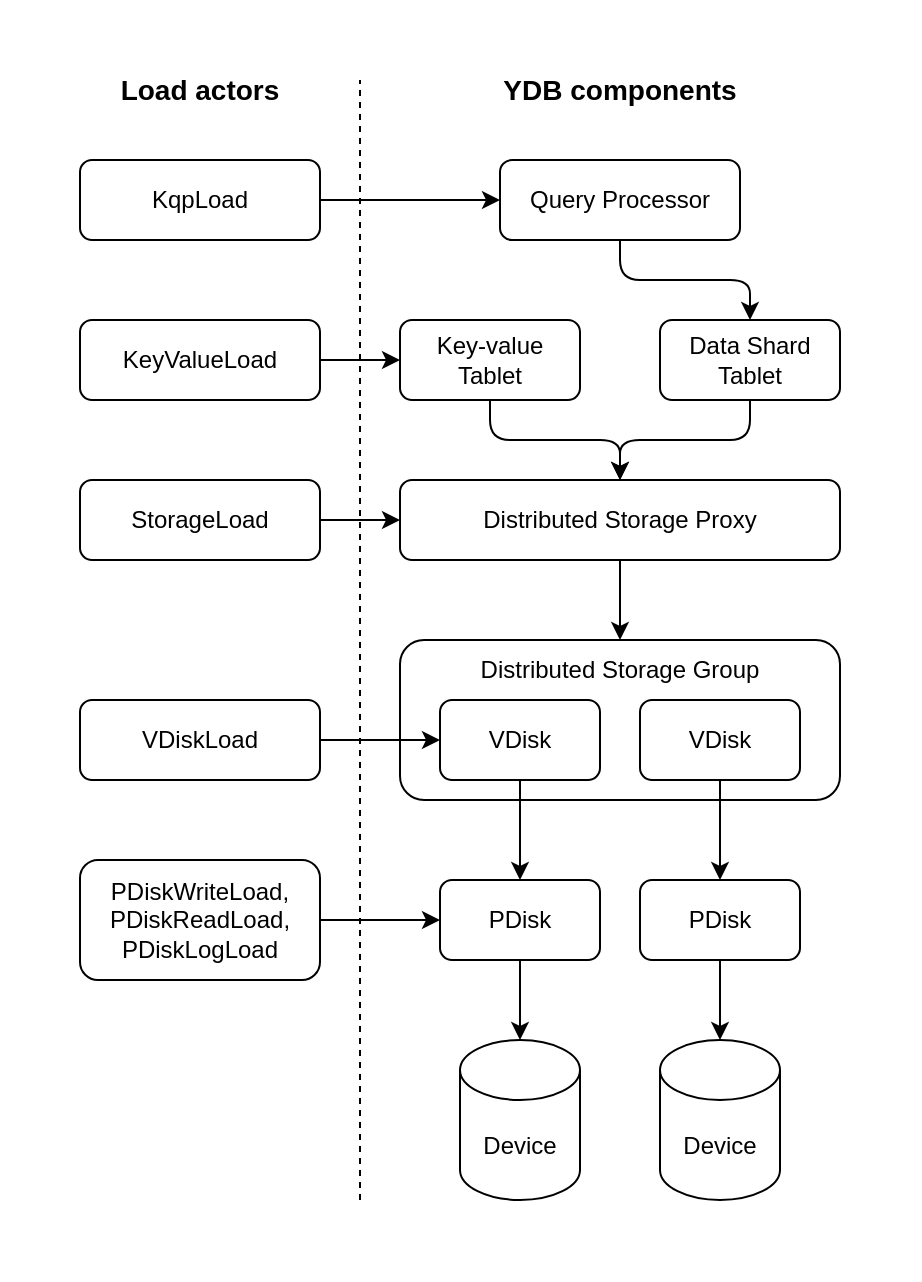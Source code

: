 <mxfile version="20.7.4" type="device"><diagram id="ubN0F7Ct8m74YTRy8KRH" name="Page-1"><mxGraphModel dx="954" dy="674" grid="1" gridSize="10" guides="1" tooltips="1" connect="1" arrows="1" fold="1" page="1" pageScale="1" pageWidth="850" pageHeight="1100" math="0" shadow="0"><root><mxCell id="0"/><mxCell id="1" parent="0"/><mxCell id="sLBFCwyXQPYE_2yDFfsX-25" value="" style="rounded=0;whiteSpace=wrap;html=1;fontSize=14;fillColor=none;strokeColor=none;" vertex="1" parent="1"><mxGeometry x="120" width="460" height="640" as="geometry"/></mxCell><mxCell id="sLBFCwyXQPYE_2yDFfsX-2" value="" style="rounded=1;whiteSpace=wrap;html=1;fillColor=none;" vertex="1" parent="1"><mxGeometry x="320" y="320" width="220" height="80" as="geometry"/></mxCell><mxCell id="faUPMzYkLJbIQ6xF3DrV-1" value="PDisk" style="rounded=1;whiteSpace=wrap;html=1;" parent="1" vertex="1"><mxGeometry x="340" y="440" width="80" height="40" as="geometry"/></mxCell><mxCell id="faUPMzYkLJbIQ6xF3DrV-3" value="VDisk" style="rounded=1;whiteSpace=wrap;html=1;" parent="1" vertex="1"><mxGeometry x="340" y="350" width="80" height="40" as="geometry"/></mxCell><mxCell id="faUPMzYkLJbIQ6xF3DrV-5" value="Device" style="shape=cylinder3;whiteSpace=wrap;html=1;boundedLbl=1;backgroundOutline=1;size=15;" parent="1" vertex="1"><mxGeometry x="350" y="520" width="60" height="80" as="geometry"/></mxCell><mxCell id="faUPMzYkLJbIQ6xF3DrV-9" value="" style="endArrow=classic;html=1;rounded=1;exitX=0.5;exitY=1;exitDx=0;exitDy=0;edgeStyle=orthogonalEdgeStyle;entryX=0.5;entryY=0;entryDx=0;entryDy=0;" parent="1" source="faUPMzYkLJbIQ6xF3DrV-3" edge="1" target="faUPMzYkLJbIQ6xF3DrV-1"><mxGeometry width="50" height="50" relative="1" as="geometry"><mxPoint x="610" y="390" as="sourcePoint"/><mxPoint x="395" y="440" as="targetPoint"/></mxGeometry></mxCell><mxCell id="faUPMzYkLJbIQ6xF3DrV-11" value="" style="endArrow=classic;html=1;rounded=1;exitX=0.5;exitY=1;exitDx=0;exitDy=0;entryX=0.5;entryY=0;entryDx=0;entryDy=0;entryPerimeter=0;edgeStyle=orthogonalEdgeStyle;" parent="1" source="faUPMzYkLJbIQ6xF3DrV-1" target="faUPMzYkLJbIQ6xF3DrV-5" edge="1"><mxGeometry width="50" height="50" relative="1" as="geometry"><mxPoint x="405" y="430" as="sourcePoint"/><mxPoint x="405" y="450" as="targetPoint"/></mxGeometry></mxCell><mxCell id="faUPMzYkLJbIQ6xF3DrV-18" value="" style="edgeStyle=orthogonalEdgeStyle;rounded=1;orthogonalLoop=1;jettySize=auto;html=1;exitX=0.5;exitY=1;exitDx=0;exitDy=0;" parent="1" source="faUPMzYkLJbIQ6xF3DrV-13" target="faUPMzYkLJbIQ6xF3DrV-14" edge="1"><mxGeometry relative="1" as="geometry"/></mxCell><mxCell id="faUPMzYkLJbIQ6xF3DrV-13" value="Key-value&lt;br&gt;Tablet" style="rounded=1;whiteSpace=wrap;html=1;" parent="1" vertex="1"><mxGeometry x="320" y="160" width="90" height="40" as="geometry"/></mxCell><mxCell id="faUPMzYkLJbIQ6xF3DrV-20" value="" style="edgeStyle=orthogonalEdgeStyle;rounded=1;orthogonalLoop=1;jettySize=auto;html=1;entryX=0.5;entryY=0;entryDx=0;entryDy=0;" parent="1" source="faUPMzYkLJbIQ6xF3DrV-14" target="sLBFCwyXQPYE_2yDFfsX-2" edge="1"><mxGeometry relative="1" as="geometry"/></mxCell><mxCell id="faUPMzYkLJbIQ6xF3DrV-14" value="Distributed Storage Proxy" style="rounded=1;whiteSpace=wrap;html=1;" parent="1" vertex="1"><mxGeometry x="320" y="240" width="220" height="40" as="geometry"/></mxCell><mxCell id="faUPMzYkLJbIQ6xF3DrV-19" value="" style="edgeStyle=orthogonalEdgeStyle;rounded=1;orthogonalLoop=1;jettySize=auto;html=1;" parent="1" source="faUPMzYkLJbIQ6xF3DrV-15" target="faUPMzYkLJbIQ6xF3DrV-14" edge="1"><mxGeometry relative="1" as="geometry"/></mxCell><mxCell id="faUPMzYkLJbIQ6xF3DrV-15" value="Data Shard&lt;br&gt;Tablet" style="rounded=1;whiteSpace=wrap;html=1;" parent="1" vertex="1"><mxGeometry x="450" y="160" width="90" height="40" as="geometry"/></mxCell><mxCell id="faUPMzYkLJbIQ6xF3DrV-17" value="" style="edgeStyle=orthogonalEdgeStyle;rounded=1;orthogonalLoop=1;jettySize=auto;html=1;" parent="1" source="faUPMzYkLJbIQ6xF3DrV-16" target="faUPMzYkLJbIQ6xF3DrV-15" edge="1"><mxGeometry relative="1" as="geometry"/></mxCell><mxCell id="faUPMzYkLJbIQ6xF3DrV-16" value="Query Processor" style="rounded=1;whiteSpace=wrap;html=1;" parent="1" vertex="1"><mxGeometry x="370" y="80" width="120" height="40" as="geometry"/></mxCell><mxCell id="sLBFCwyXQPYE_2yDFfsX-3" value="VDisk" style="rounded=1;whiteSpace=wrap;html=1;" vertex="1" parent="1"><mxGeometry x="440" y="350" width="80" height="40" as="geometry"/></mxCell><mxCell id="sLBFCwyXQPYE_2yDFfsX-5" value="" style="endArrow=classic;html=1;rounded=1;exitX=0.5;exitY=1;exitDx=0;exitDy=0;edgeStyle=orthogonalEdgeStyle;entryX=0.5;entryY=0;entryDx=0;entryDy=0;" edge="1" parent="1" source="sLBFCwyXQPYE_2yDFfsX-3" target="sLBFCwyXQPYE_2yDFfsX-6"><mxGeometry width="50" height="50" relative="1" as="geometry"><mxPoint x="350" y="400" as="sourcePoint"/><mxPoint x="440" y="450" as="targetPoint"/></mxGeometry></mxCell><mxCell id="sLBFCwyXQPYE_2yDFfsX-6" value="PDisk" style="rounded=1;whiteSpace=wrap;html=1;" vertex="1" parent="1"><mxGeometry x="440" y="440" width="80" height="40" as="geometry"/></mxCell><mxCell id="sLBFCwyXQPYE_2yDFfsX-7" value="" style="endArrow=classic;html=1;rounded=1;exitX=0.5;exitY=1;exitDx=0;exitDy=0;edgeStyle=orthogonalEdgeStyle;entryX=0.5;entryY=0;entryDx=0;entryDy=0;entryPerimeter=0;" edge="1" parent="1" source="sLBFCwyXQPYE_2yDFfsX-6" target="sLBFCwyXQPYE_2yDFfsX-26"><mxGeometry width="50" height="50" relative="1" as="geometry"><mxPoint x="380" y="490" as="sourcePoint"/><mxPoint x="430" y="510" as="targetPoint"/></mxGeometry></mxCell><mxCell id="sLBFCwyXQPYE_2yDFfsX-10" value="Distributed Storage Group" style="text;html=1;strokeColor=none;fillColor=none;align=center;verticalAlign=middle;whiteSpace=wrap;rounded=0;" vertex="1" parent="1"><mxGeometry x="355" y="320" width="150" height="30" as="geometry"/></mxCell><mxCell id="sLBFCwyXQPYE_2yDFfsX-11" value="KqpLoad" style="rounded=1;whiteSpace=wrap;html=1;fillColor=none;" vertex="1" parent="1"><mxGeometry x="160" y="80" width="120" height="40" as="geometry"/></mxCell><mxCell id="sLBFCwyXQPYE_2yDFfsX-12" value="KeyValueLoad" style="rounded=1;whiteSpace=wrap;html=1;fillColor=none;" vertex="1" parent="1"><mxGeometry x="160" y="160" width="120" height="40" as="geometry"/></mxCell><mxCell id="sLBFCwyXQPYE_2yDFfsX-13" value="StorageLoad" style="rounded=1;whiteSpace=wrap;html=1;fillColor=none;" vertex="1" parent="1"><mxGeometry x="160" y="240" width="120" height="40" as="geometry"/></mxCell><mxCell id="sLBFCwyXQPYE_2yDFfsX-14" value="VDiskLoad" style="rounded=1;whiteSpace=wrap;html=1;fillColor=none;" vertex="1" parent="1"><mxGeometry x="160" y="350" width="120" height="40" as="geometry"/></mxCell><mxCell id="sLBFCwyXQPYE_2yDFfsX-15" value="PDiskWriteLoad, PDiskReadLoad, PDiskLogLoad" style="rounded=1;whiteSpace=wrap;html=1;fillColor=none;" vertex="1" parent="1"><mxGeometry x="160" y="430" width="120" height="60" as="geometry"/></mxCell><mxCell id="sLBFCwyXQPYE_2yDFfsX-17" value="" style="edgeStyle=orthogonalEdgeStyle;rounded=1;orthogonalLoop=1;jettySize=auto;html=1;exitX=1;exitY=0.5;exitDx=0;exitDy=0;entryX=0;entryY=0.5;entryDx=0;entryDy=0;" edge="1" parent="1" source="sLBFCwyXQPYE_2yDFfsX-11" target="faUPMzYkLJbIQ6xF3DrV-16"><mxGeometry relative="1" as="geometry"><mxPoint x="400" y="130" as="sourcePoint"/><mxPoint x="400" y="170" as="targetPoint"/></mxGeometry></mxCell><mxCell id="sLBFCwyXQPYE_2yDFfsX-18" value="" style="edgeStyle=orthogonalEdgeStyle;rounded=1;orthogonalLoop=1;jettySize=auto;html=1;exitX=1;exitY=0.5;exitDx=0;exitDy=0;" edge="1" parent="1" source="sLBFCwyXQPYE_2yDFfsX-12"><mxGeometry relative="1" as="geometry"><mxPoint x="290" y="110" as="sourcePoint"/><mxPoint x="320" y="180" as="targetPoint"/></mxGeometry></mxCell><mxCell id="sLBFCwyXQPYE_2yDFfsX-19" value="" style="edgeStyle=orthogonalEdgeStyle;rounded=1;orthogonalLoop=1;jettySize=auto;html=1;exitX=1;exitY=0.5;exitDx=0;exitDy=0;entryX=0;entryY=0.5;entryDx=0;entryDy=0;" edge="1" parent="1" source="sLBFCwyXQPYE_2yDFfsX-13" target="faUPMzYkLJbIQ6xF3DrV-14"><mxGeometry relative="1" as="geometry"><mxPoint x="300" y="120" as="sourcePoint"/><mxPoint x="350" y="120" as="targetPoint"/></mxGeometry></mxCell><mxCell id="sLBFCwyXQPYE_2yDFfsX-20" value="" style="edgeStyle=orthogonalEdgeStyle;rounded=1;orthogonalLoop=1;jettySize=auto;html=1;exitX=1;exitY=0.5;exitDx=0;exitDy=0;" edge="1" parent="1" source="sLBFCwyXQPYE_2yDFfsX-14"><mxGeometry relative="1" as="geometry"><mxPoint x="310" y="130" as="sourcePoint"/><mxPoint x="340" y="370" as="targetPoint"/></mxGeometry></mxCell><mxCell id="sLBFCwyXQPYE_2yDFfsX-21" value="" style="edgeStyle=orthogonalEdgeStyle;rounded=1;orthogonalLoop=1;jettySize=auto;html=1;exitX=1;exitY=0.5;exitDx=0;exitDy=0;" edge="1" parent="1" source="sLBFCwyXQPYE_2yDFfsX-15"><mxGeometry relative="1" as="geometry"><mxPoint x="320" y="140" as="sourcePoint"/><mxPoint x="340" y="460" as="targetPoint"/></mxGeometry></mxCell><mxCell id="sLBFCwyXQPYE_2yDFfsX-22" value="" style="endArrow=none;dashed=1;html=1;rounded=1;" edge="1" parent="1"><mxGeometry width="50" height="50" relative="1" as="geometry"><mxPoint x="300" y="600" as="sourcePoint"/><mxPoint x="300" y="40" as="targetPoint"/></mxGeometry></mxCell><mxCell id="sLBFCwyXQPYE_2yDFfsX-23" value="&lt;b&gt;&lt;font style=&quot;font-size: 14px;&quot;&gt;Load actors&lt;/font&gt;&lt;/b&gt;" style="text;html=1;strokeColor=none;fillColor=none;align=center;verticalAlign=middle;whiteSpace=wrap;rounded=0;" vertex="1" parent="1"><mxGeometry x="175" y="30" width="90" height="30" as="geometry"/></mxCell><mxCell id="sLBFCwyXQPYE_2yDFfsX-24" value="&lt;b&gt;&lt;font style=&quot;font-size: 14px;&quot;&gt;YDB&amp;nbsp;&lt;/font&gt;&lt;/b&gt;&lt;span style=&quot;font-size: 14px;&quot;&gt;&lt;b&gt;components&lt;/b&gt;&lt;/span&gt;" style="text;html=1;strokeColor=none;fillColor=none;align=center;verticalAlign=middle;whiteSpace=wrap;rounded=0;" vertex="1" parent="1"><mxGeometry x="365" y="30" width="130" height="30" as="geometry"/></mxCell><mxCell id="sLBFCwyXQPYE_2yDFfsX-26" value="Device" style="shape=cylinder3;whiteSpace=wrap;html=1;boundedLbl=1;backgroundOutline=1;size=15;" vertex="1" parent="1"><mxGeometry x="450" y="520" width="60" height="80" as="geometry"/></mxCell></root></mxGraphModel></diagram></mxfile>